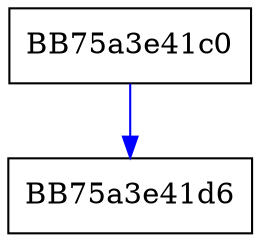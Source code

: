 digraph SetPersistContextNoPath {
  node [shape="box"];
  graph [splines=ortho];
  BB75a3e41c0 -> BB75a3e41d6 [color="blue"];
}